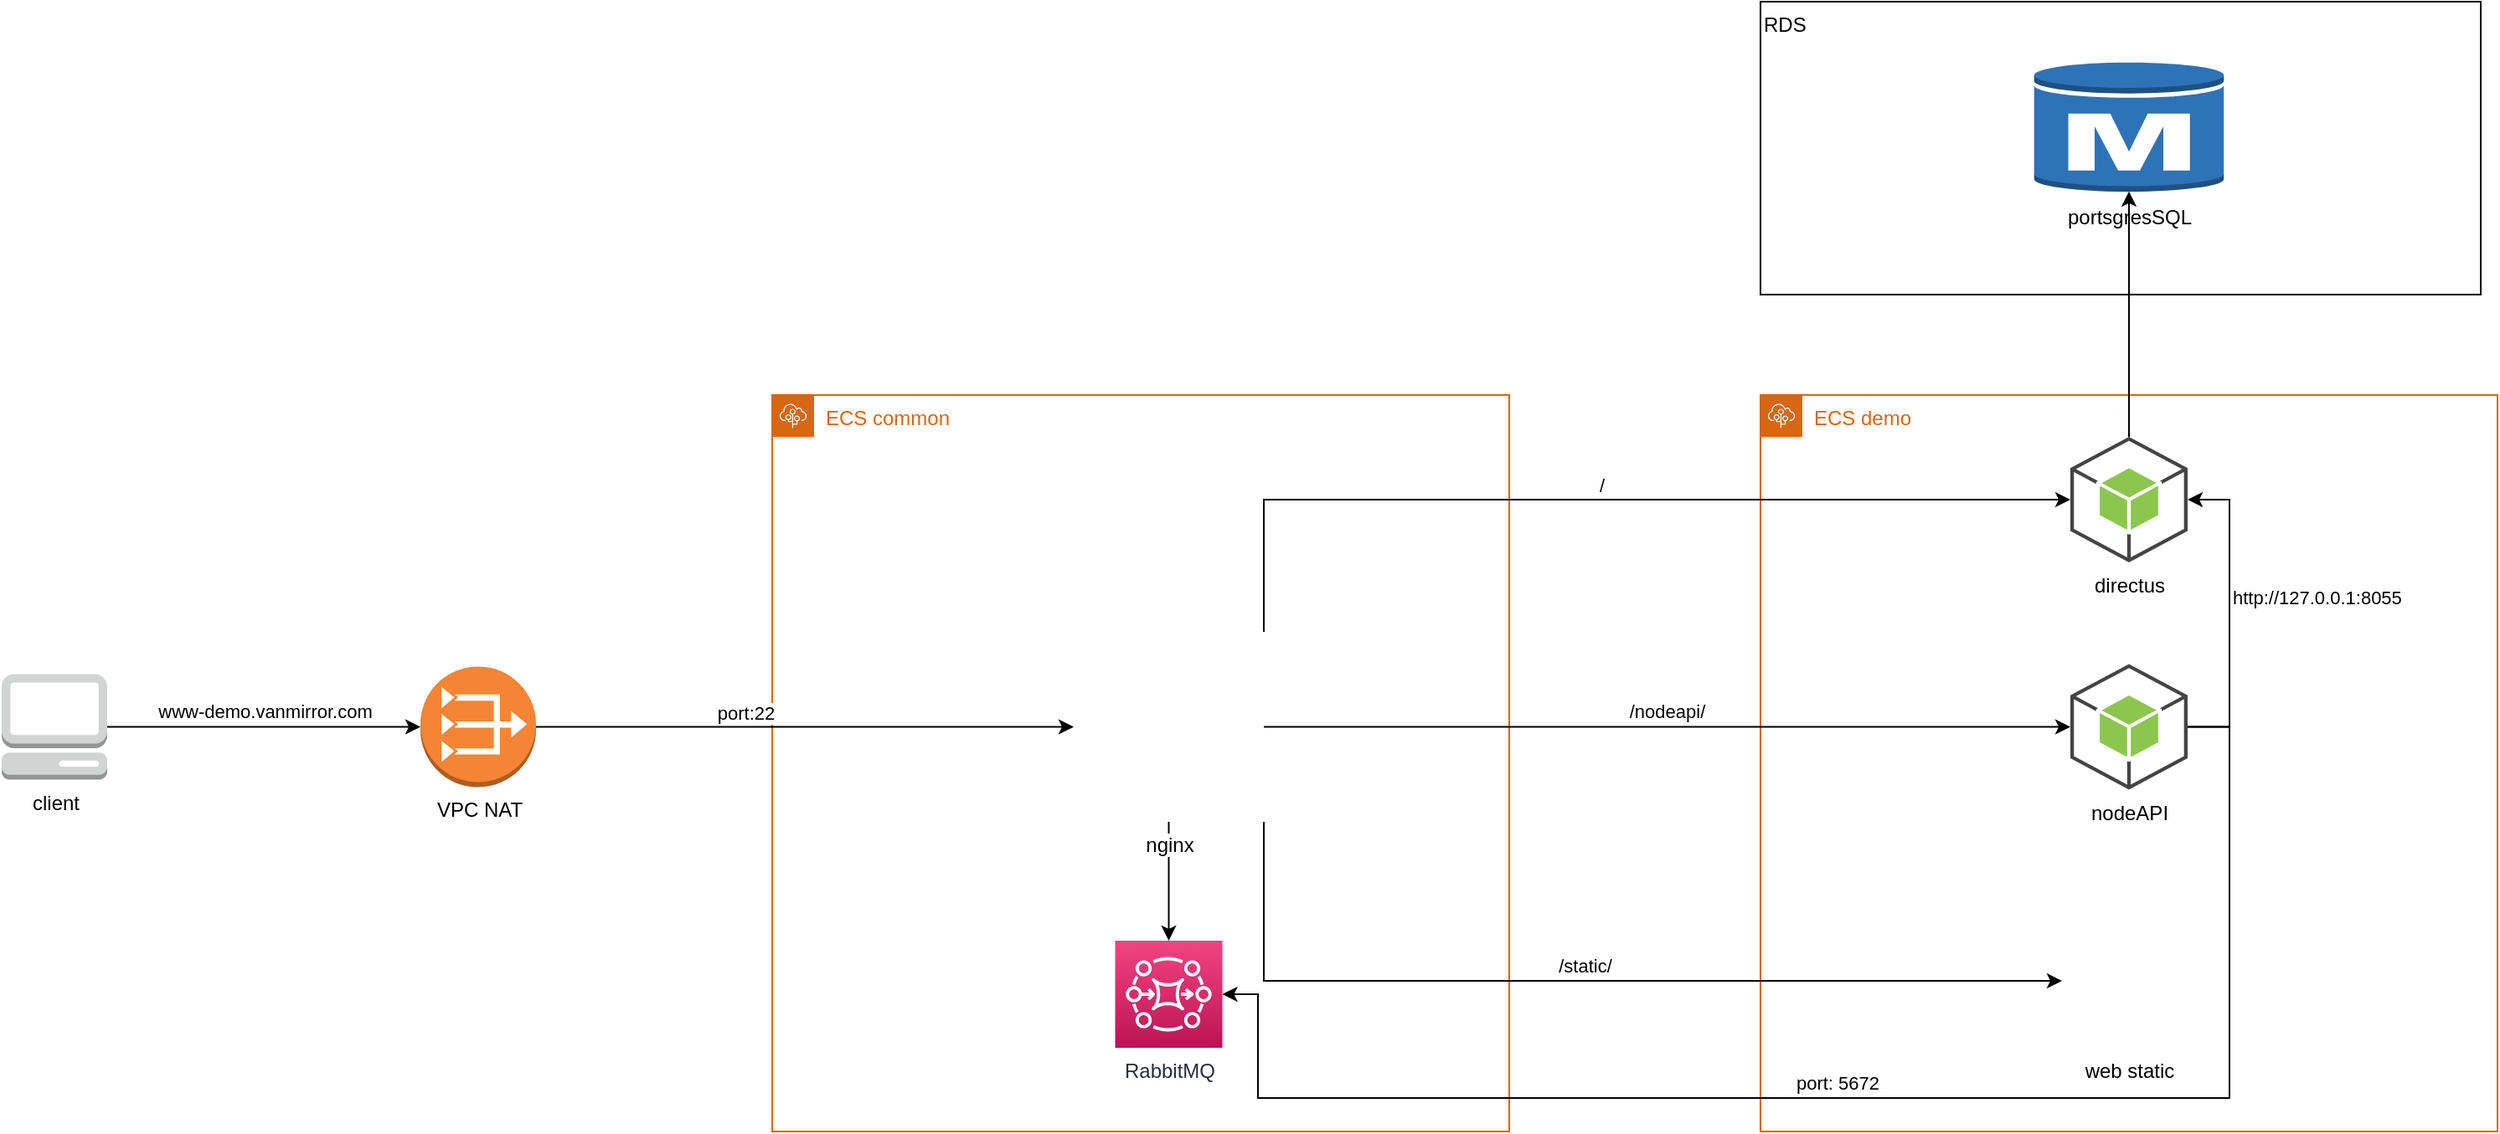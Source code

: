 <mxfile version="14.9.6" type="github">
  <diagram id="l8hXMBHkgcEJcSW0mbfh" name="Page-1">
    <mxGraphModel dx="1422" dy="1581" grid="1" gridSize="10" guides="1" tooltips="1" connect="1" arrows="1" fold="1" page="1" pageScale="1" pageWidth="1169" pageHeight="827" math="0" shadow="0">
      <root>
        <mxCell id="0" />
        <mxCell id="1" parent="0" />
        <mxCell id="rpo0AfvMABLuY5pFm6gE-89" value="RDS" style="rounded=0;whiteSpace=wrap;html=1;fontFamily=Helvetica;fillColor=none;align=left;verticalAlign=top;horizontal=1;" vertex="1" parent="1">
          <mxGeometry x="1080" y="-95" width="430" height="175" as="geometry" />
        </mxCell>
        <mxCell id="rpo0AfvMABLuY5pFm6gE-58" value="ECS demo" style="points=[[0,0],[0.25,0],[0.5,0],[0.75,0],[1,0],[1,0.25],[1,0.5],[1,0.75],[1,1],[0.75,1],[0.5,1],[0.25,1],[0,1],[0,0.75],[0,0.5],[0,0.25]];outlineConnect=0;gradientColor=none;html=1;whiteSpace=wrap;fontSize=12;fontStyle=0;shape=mxgraph.aws4.group;grIcon=mxgraph.aws4.group_elastic_beanstalk;strokeColor=#D86613;fillColor=none;verticalAlign=top;align=left;spacingLeft=30;fontColor=#D86613;dashed=0;" vertex="1" parent="1">
          <mxGeometry x="1080" y="140" width="440" height="440" as="geometry" />
        </mxCell>
        <mxCell id="rpo0AfvMABLuY5pFm6gE-9" value="ECS common" style="points=[[0,0],[0.25,0],[0.5,0],[0.75,0],[1,0],[1,0.25],[1,0.5],[1,0.75],[1,1],[0.75,1],[0.5,1],[0.25,1],[0,1],[0,0.75],[0,0.5],[0,0.25]];outlineConnect=0;gradientColor=none;html=1;whiteSpace=wrap;fontSize=12;fontStyle=0;shape=mxgraph.aws4.group;grIcon=mxgraph.aws4.group_elastic_beanstalk;strokeColor=#D86613;fillColor=none;verticalAlign=top;align=left;spacingLeft=30;fontColor=#D86613;dashed=0;" vertex="1" parent="1">
          <mxGeometry x="490" y="140" width="440" height="440" as="geometry" />
        </mxCell>
        <mxCell id="rpo0AfvMABLuY5pFm6gE-45" style="edgeStyle=orthogonalEdgeStyle;rounded=0;orthogonalLoop=1;jettySize=auto;html=1;fontFamily=Helvetica;" edge="1" parent="1" source="rpo0AfvMABLuY5pFm6gE-2" target="rpo0AfvMABLuY5pFm6gE-1">
          <mxGeometry relative="1" as="geometry" />
        </mxCell>
        <mxCell id="rpo0AfvMABLuY5pFm6gE-48" value="port:22" style="edgeLabel;html=1;align=center;verticalAlign=bottom;resizable=0;points=[];fontFamily=Helvetica;" vertex="1" connectable="0" parent="rpo0AfvMABLuY5pFm6gE-45">
          <mxGeometry x="-0.224" relative="1" as="geometry">
            <mxPoint as="offset" />
          </mxGeometry>
        </mxCell>
        <mxCell id="rpo0AfvMABLuY5pFm6gE-2" value="VPC NAT" style="outlineConnect=0;dashed=0;verticalLabelPosition=bottom;verticalAlign=top;align=center;html=1;shape=mxgraph.aws3.vpc_nat_gateway;fillColor=#F58534;gradientColor=none;" vertex="1" parent="1">
          <mxGeometry x="280" y="302.25" width="69" height="72" as="geometry" />
        </mxCell>
        <mxCell id="rpo0AfvMABLuY5pFm6gE-16" value="www-demo.vanmirror.com" style="edgeStyle=orthogonalEdgeStyle;rounded=0;orthogonalLoop=1;jettySize=auto;html=1;verticalAlign=bottom;" edge="1" parent="1" source="rpo0AfvMABLuY5pFm6gE-15" target="rpo0AfvMABLuY5pFm6gE-2">
          <mxGeometry relative="1" as="geometry" />
        </mxCell>
        <mxCell id="rpo0AfvMABLuY5pFm6gE-15" value="client" style="outlineConnect=0;dashed=0;verticalLabelPosition=bottom;verticalAlign=top;align=center;html=1;shape=mxgraph.aws3.management_console;fillColor=#D2D3D3;gradientColor=none;" vertex="1" parent="1">
          <mxGeometry x="30" y="306.75" width="63" height="63" as="geometry" />
        </mxCell>
        <mxCell id="rpo0AfvMABLuY5pFm6gE-10" value="RabbitMQ" style="points=[[0,0,0],[0.25,0,0],[0.5,0,0],[0.75,0,0],[1,0,0],[0,1,0],[0.25,1,0],[0.5,1,0],[0.75,1,0],[1,1,0],[0,0.25,0],[0,0.5,0],[0,0.75,0],[1,0.25,0],[1,0.5,0],[1,0.75,0]];outlineConnect=0;fontColor=#232F3E;gradientColor=#F34482;gradientDirection=north;fillColor=#BC1356;strokeColor=#ffffff;dashed=0;verticalLabelPosition=bottom;verticalAlign=top;align=center;html=1;fontSize=12;fontStyle=0;aspect=fixed;shape=mxgraph.aws4.resourceIcon;resIcon=mxgraph.aws4.mq;" vertex="1" parent="1">
          <mxGeometry x="694.75" y="466" width="64" height="64" as="geometry" />
        </mxCell>
        <mxCell id="rpo0AfvMABLuY5pFm6gE-71" style="edgeStyle=orthogonalEdgeStyle;rounded=0;orthogonalLoop=1;jettySize=auto;html=1;entryX=0.5;entryY=0;entryDx=0;entryDy=0;entryPerimeter=0;fontFamily=Helvetica;verticalAlign=bottom;" edge="1" parent="1" source="rpo0AfvMABLuY5pFm6gE-1" target="rpo0AfvMABLuY5pFm6gE-10">
          <mxGeometry relative="1" as="geometry" />
        </mxCell>
        <mxCell id="rpo0AfvMABLuY5pFm6gE-80" value="/" style="edgeStyle=orthogonalEdgeStyle;rounded=0;orthogonalLoop=1;jettySize=auto;html=1;entryX=0;entryY=0.5;entryDx=0;entryDy=0;entryPerimeter=0;fontFamily=Helvetica;verticalAlign=bottom;exitX=1;exitY=0;exitDx=0;exitDy=0;" edge="1" parent="1" source="rpo0AfvMABLuY5pFm6gE-1" target="rpo0AfvMABLuY5pFm6gE-66">
          <mxGeometry relative="1" as="geometry" />
        </mxCell>
        <mxCell id="rpo0AfvMABLuY5pFm6gE-82" value="/nodeapi/" style="edgeStyle=orthogonalEdgeStyle;rounded=0;orthogonalLoop=1;jettySize=auto;html=1;fontFamily=Helvetica;verticalAlign=bottom;" edge="1" parent="1" source="rpo0AfvMABLuY5pFm6gE-1" target="rpo0AfvMABLuY5pFm6gE-65">
          <mxGeometry relative="1" as="geometry" />
        </mxCell>
        <mxCell id="rpo0AfvMABLuY5pFm6gE-83" value="/static/" style="edgeStyle=orthogonalEdgeStyle;rounded=0;orthogonalLoop=1;jettySize=auto;html=1;entryX=0;entryY=0.5;entryDx=0;entryDy=0;fontFamily=Helvetica;verticalAlign=bottom;exitX=1;exitY=1;exitDx=0;exitDy=0;" edge="1" parent="1" source="rpo0AfvMABLuY5pFm6gE-1" target="rpo0AfvMABLuY5pFm6gE-72">
          <mxGeometry relative="1" as="geometry" />
        </mxCell>
        <mxCell id="rpo0AfvMABLuY5pFm6gE-1" value="nginx" style="shape=image;html=1;verticalAlign=top;verticalLabelPosition=bottom;labelBackgroundColor=#ffffff;imageAspect=0;aspect=fixed;image=https://cdn4.iconfinder.com/data/icons/logos-brands-5/24/nginx-128.png" vertex="1" parent="1">
          <mxGeometry x="670" y="281.5" width="113.5" height="113.5" as="geometry" />
        </mxCell>
        <mxCell id="rpo0AfvMABLuY5pFm6gE-84" value="port: 5672" style="edgeStyle=orthogonalEdgeStyle;rounded=0;orthogonalLoop=1;jettySize=auto;html=1;entryX=1;entryY=0.5;entryDx=0;entryDy=0;entryPerimeter=0;fontFamily=Helvetica;verticalAlign=bottom;exitX=1;exitY=0.5;exitDx=0;exitDy=0;exitPerimeter=0;labelPosition=left;verticalLabelPosition=top;align=right;" edge="1" parent="1" source="rpo0AfvMABLuY5pFm6gE-65" target="rpo0AfvMABLuY5pFm6gE-10">
          <mxGeometry relative="1" as="geometry">
            <Array as="points">
              <mxPoint x="1360" y="338" />
              <mxPoint x="1360" y="560" />
              <mxPoint x="780" y="560" />
              <mxPoint x="780" y="498" />
            </Array>
          </mxGeometry>
        </mxCell>
        <mxCell id="rpo0AfvMABLuY5pFm6gE-85" value="http://127.0.0.1:8055" style="edgeStyle=orthogonalEdgeStyle;rounded=0;orthogonalLoop=1;jettySize=auto;html=1;entryX=1;entryY=0.5;entryDx=0;entryDy=0;entryPerimeter=0;fontFamily=Helvetica;verticalAlign=bottom;labelPosition=right;verticalLabelPosition=top;align=left;exitX=1;exitY=0.5;exitDx=0;exitDy=0;exitPerimeter=0;" edge="1" parent="1" source="rpo0AfvMABLuY5pFm6gE-65" target="rpo0AfvMABLuY5pFm6gE-66">
          <mxGeometry relative="1" as="geometry">
            <Array as="points">
              <mxPoint x="1360" y="338" />
              <mxPoint x="1360" y="203" />
            </Array>
          </mxGeometry>
        </mxCell>
        <mxCell id="rpo0AfvMABLuY5pFm6gE-65" value="nodeAPI" style="outlineConnect=0;dashed=0;verticalLabelPosition=bottom;verticalAlign=top;align=center;html=1;shape=mxgraph.aws3.android;fillColor=#8CC64F;gradientColor=none;" vertex="1" parent="1">
          <mxGeometry x="1265" y="300.75" width="70" height="75" as="geometry" />
        </mxCell>
        <mxCell id="rpo0AfvMABLuY5pFm6gE-91" style="edgeStyle=orthogonalEdgeStyle;rounded=0;orthogonalLoop=1;jettySize=auto;html=1;entryX=0.5;entryY=0.98;entryDx=0;entryDy=0;entryPerimeter=0;fontFamily=Helvetica;verticalAlign=bottom;" edge="1" parent="1" source="rpo0AfvMABLuY5pFm6gE-66" target="rpo0AfvMABLuY5pFm6gE-86">
          <mxGeometry relative="1" as="geometry" />
        </mxCell>
        <mxCell id="rpo0AfvMABLuY5pFm6gE-66" value="directus" style="outlineConnect=0;dashed=0;verticalLabelPosition=bottom;verticalAlign=top;align=center;html=1;shape=mxgraph.aws3.android;fillColor=#8CC64F;gradientColor=none;" vertex="1" parent="1">
          <mxGeometry x="1265" y="165" width="70" height="75" as="geometry" />
        </mxCell>
        <mxCell id="rpo0AfvMABLuY5pFm6gE-72" value="web static" style="shape=image;html=1;verticalAlign=top;verticalLabelPosition=bottom;labelBackgroundColor=#ffffff;imageAspect=0;aspect=fixed;image=https://cdn0.iconfinder.com/data/icons/business-and-education-1/512/202_file_static_search_computing-128.png;fillColor=none;" vertex="1" parent="1">
          <mxGeometry x="1260" y="450" width="80" height="80" as="geometry" />
        </mxCell>
        <mxCell id="rpo0AfvMABLuY5pFm6gE-86" value="portsgresSQL" style="outlineConnect=0;dashed=0;verticalLabelPosition=bottom;verticalAlign=top;align=center;html=1;shape=mxgraph.aws3.rds_db_instance;fillColor=#2E73B8;gradientColor=none;fontFamily=Helvetica;" vertex="1" parent="1">
          <mxGeometry x="1243.38" y="-60" width="113.25" height="80" as="geometry" />
        </mxCell>
      </root>
    </mxGraphModel>
  </diagram>
</mxfile>

